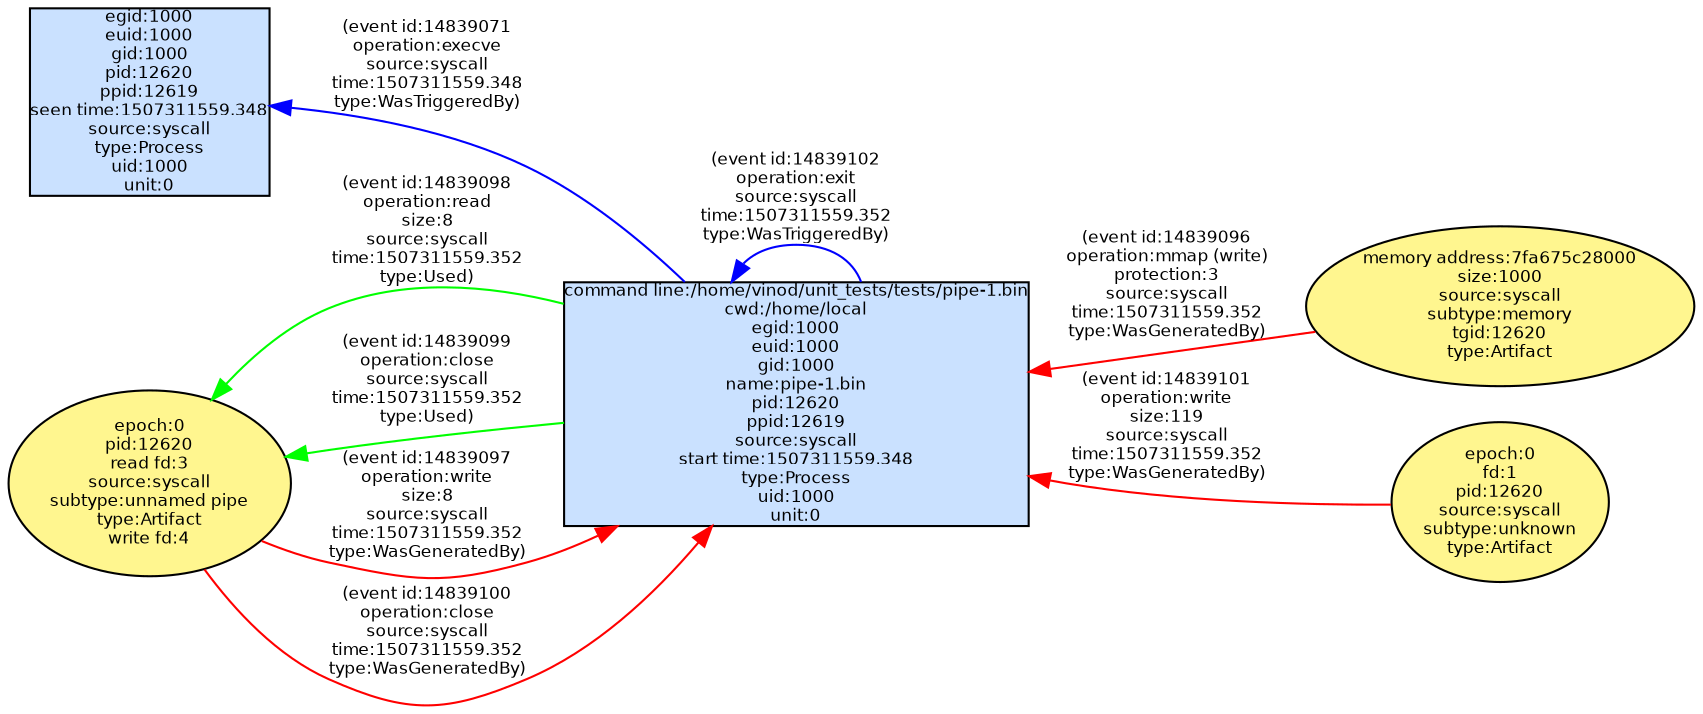 digraph spade2dot {
graph [rankdir = "RL"];
node [fontname="Helvetica" fontsize="8" style="filled" margin="0.0,0.0"];
edge [fontname="Helvetica" fontsize="8"];
"477646efb0c3585b74f507d41c4f1cf8" [label="egid:1000\neuid:1000\ngid:1000\npid:12620\nppid:12619\nseen time:1507311559.348\nsource:syscall\ntype:Process\nuid:1000\nunit:0" shape="box" fillcolor="lightsteelblue1"];
"56a938fe1e64ba7966ed9907296c178f" [label="command line:/home/vinod/unit_tests/tests/pipe-1.bin\ncwd:/home/local\negid:1000\neuid:1000\ngid:1000\nname:pipe-1.bin\npid:12620\nppid:12619\nsource:syscall\nstart time:1507311559.348\ntype:Process\nuid:1000\nunit:0" shape="box" fillcolor="lightsteelblue1"];
"56a938fe1e64ba7966ed9907296c178f" -> "477646efb0c3585b74f507d41c4f1cf8" [label="(event id:14839071\noperation:execve\nsource:syscall\ntime:1507311559.348\ntype:WasTriggeredBy)" color="blue" style="solid"];
"0b4347f581e846ce2b240429718a7fe3" [label="memory address:7fa675c28000\nsize:1000\nsource:syscall\nsubtype:memory\ntgid:12620\ntype:Artifact" shape="ellipse" fillcolor="khaki1"];
"0b4347f581e846ce2b240429718a7fe3" -> "56a938fe1e64ba7966ed9907296c178f" [label="(event id:14839096\noperation:mmap (write)\nprotection:3\nsource:syscall\ntime:1507311559.352\ntype:WasGeneratedBy)" color="red" style="solid"];
"d90515a2ff30414a74c70facaaad7b89" [label="epoch:0\npid:12620\nread fd:3\nsource:syscall\nsubtype:unnamed pipe\ntype:Artifact\nwrite fd:4" shape="ellipse" fillcolor="khaki1"];
"d90515a2ff30414a74c70facaaad7b89" -> "56a938fe1e64ba7966ed9907296c178f" [label="(event id:14839097\noperation:write\nsize:8\nsource:syscall\ntime:1507311559.352\ntype:WasGeneratedBy)" color="red" style="solid"];
"56a938fe1e64ba7966ed9907296c178f" -> "d90515a2ff30414a74c70facaaad7b89" [label="(event id:14839098\noperation:read\nsize:8\nsource:syscall\ntime:1507311559.352\ntype:Used)" color="green" style="solid"];
"56a938fe1e64ba7966ed9907296c178f" -> "d90515a2ff30414a74c70facaaad7b89" [label="(event id:14839099\noperation:close\nsource:syscall\ntime:1507311559.352\ntype:Used)" color="green" style="solid"];
"d90515a2ff30414a74c70facaaad7b89" -> "56a938fe1e64ba7966ed9907296c178f" [label="(event id:14839100\noperation:close\nsource:syscall\ntime:1507311559.352\ntype:WasGeneratedBy)" color="red" style="solid"];
"10d73fdb4a6a8afe2b63266ea5599804" [label="epoch:0\nfd:1\npid:12620\nsource:syscall\nsubtype:unknown\ntype:Artifact" shape="ellipse" fillcolor="khaki1"];
"10d73fdb4a6a8afe2b63266ea5599804" -> "56a938fe1e64ba7966ed9907296c178f" [label="(event id:14839101\noperation:write\nsize:119\nsource:syscall\ntime:1507311559.352\ntype:WasGeneratedBy)" color="red" style="solid"];
"56a938fe1e64ba7966ed9907296c178f" -> "56a938fe1e64ba7966ed9907296c178f" [label="(event id:14839102\noperation:exit\nsource:syscall\ntime:1507311559.352\ntype:WasTriggeredBy)" color="blue" style="solid"];
}
